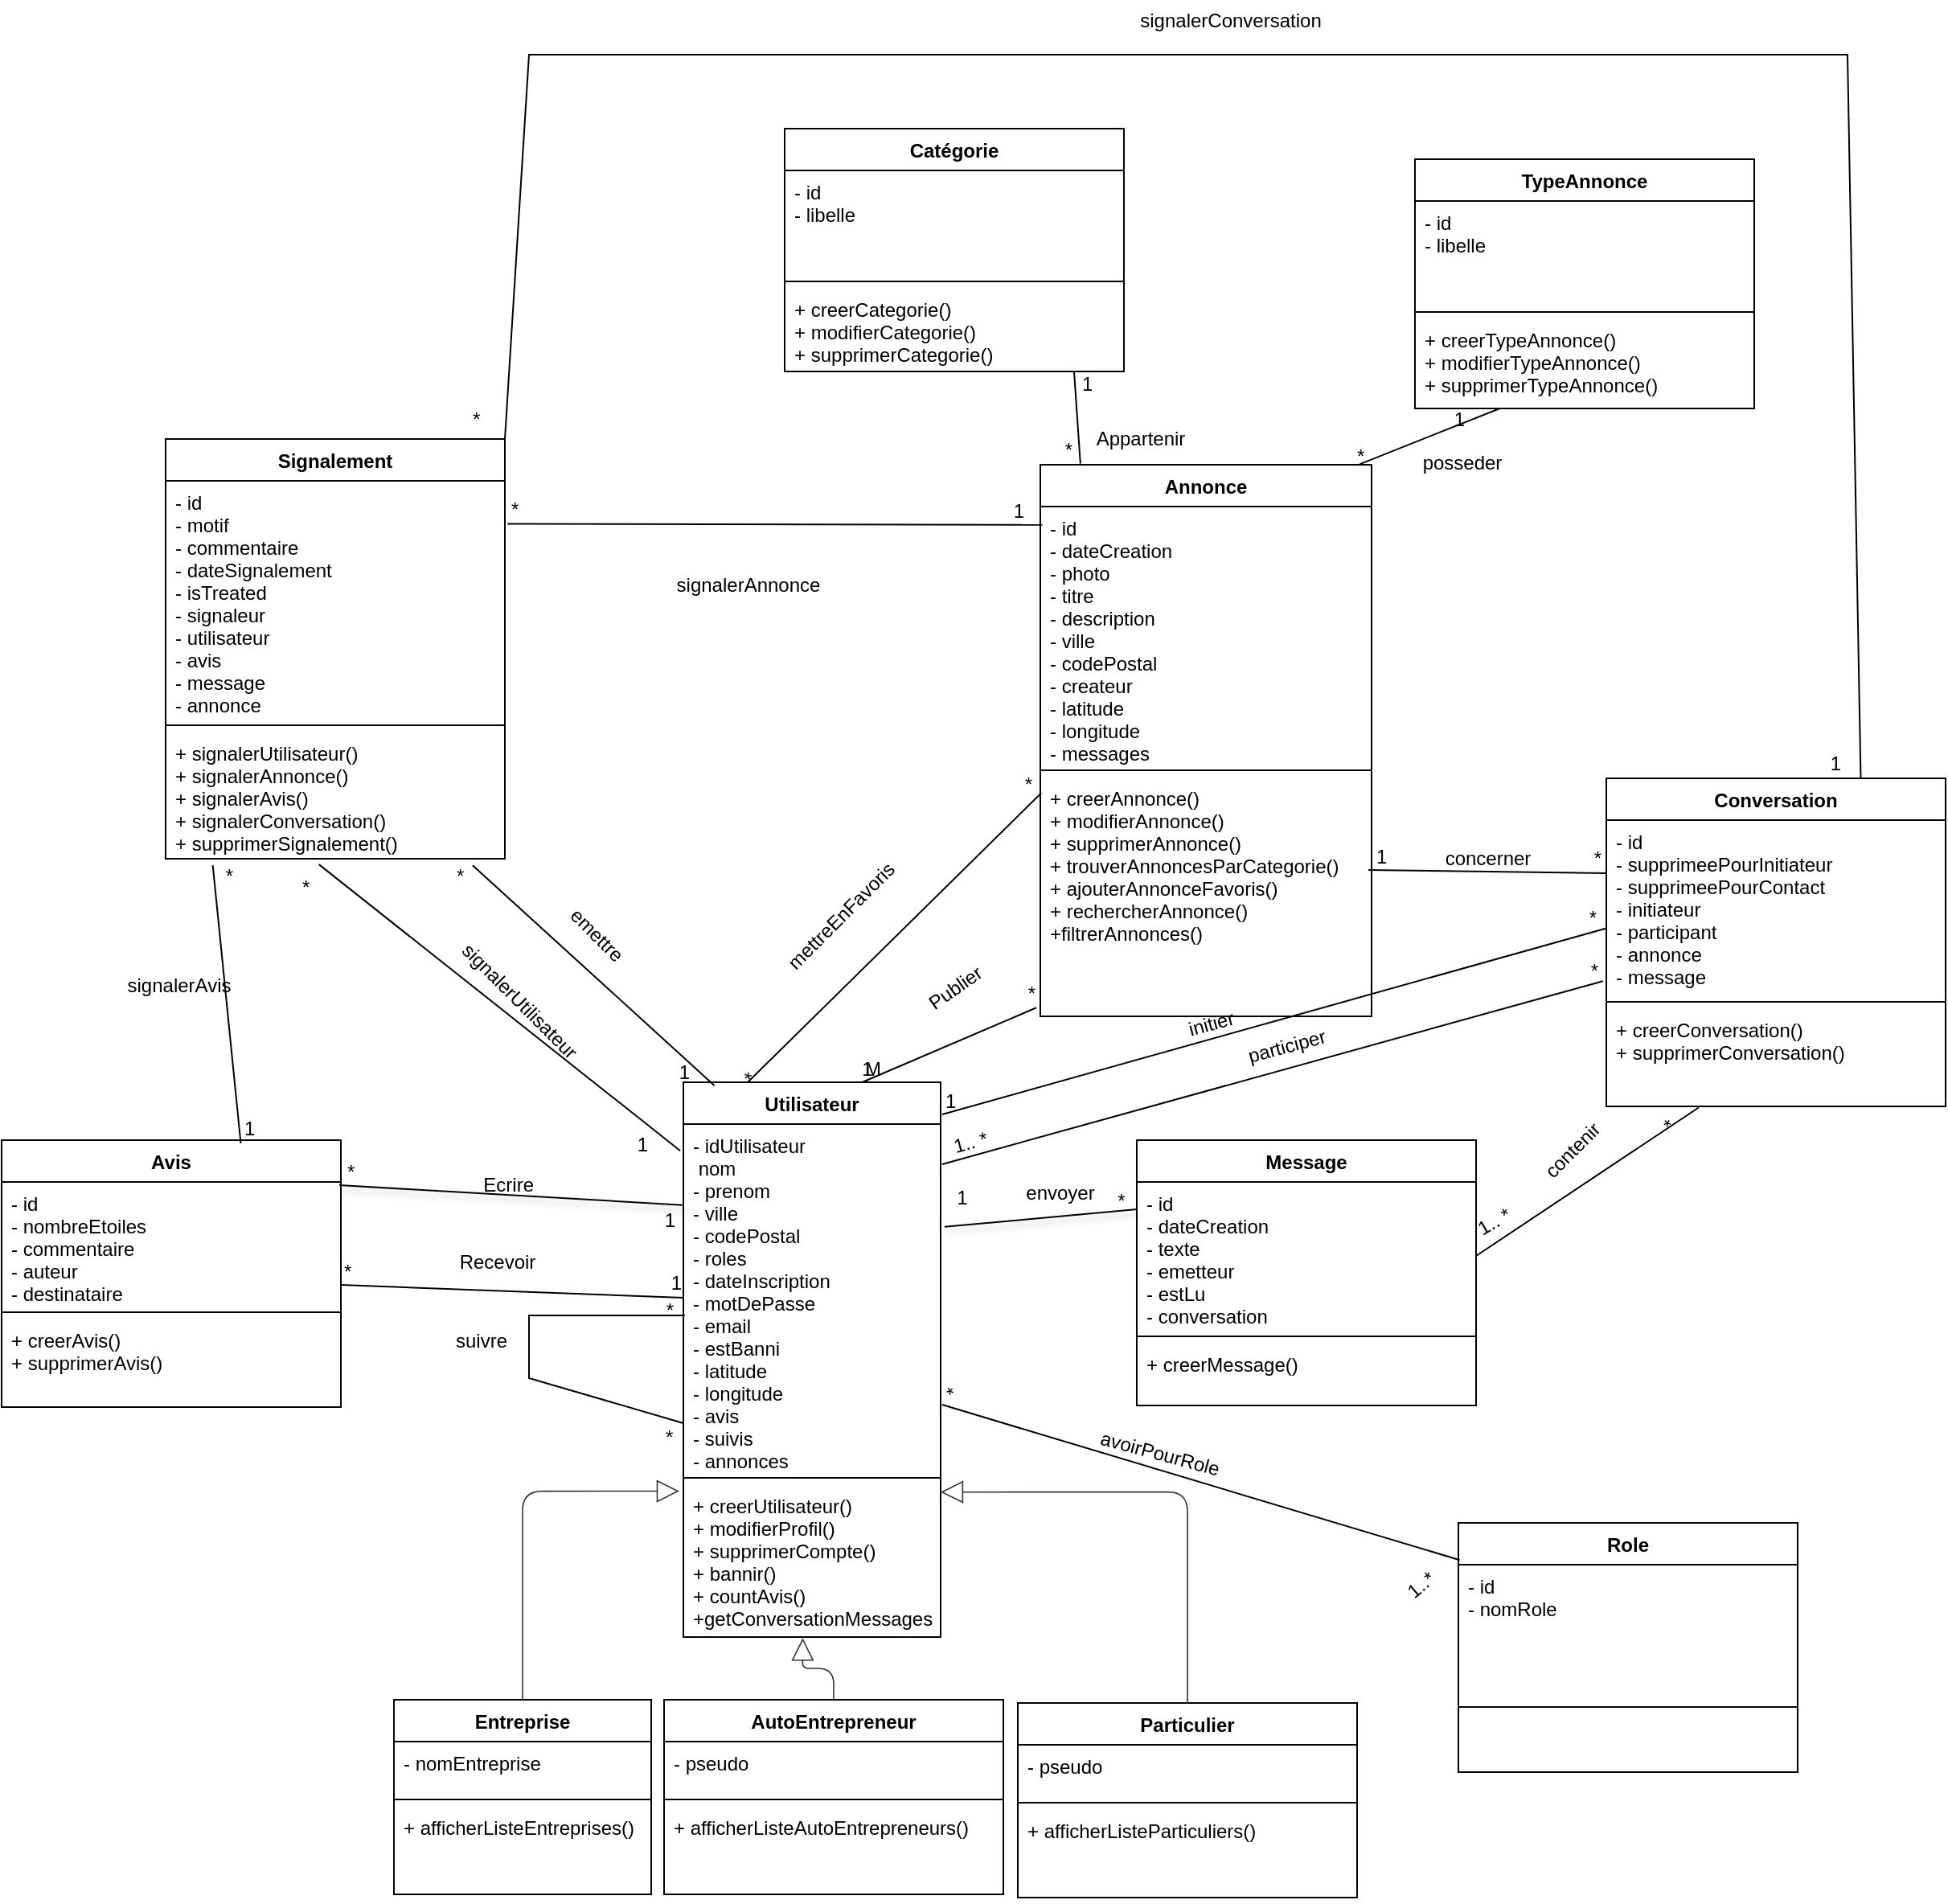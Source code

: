 <mxfile>
    <diagram id="vypRPxvibdBEtjW53fMj" name="Page-1">
        <mxGraphModel dx="1905" dy="1613" grid="0" gridSize="10" guides="1" tooltips="1" connect="1" arrows="1" fold="1" page="1" pageScale="1" pageWidth="850" pageHeight="1100" background="#FFFFFF" math="0" shadow="0">
            <root>
                <mxCell id="0"/>
                <mxCell id="1" parent="0"/>
                <mxCell id="2" value="Utilisateur&#10;" style="swimlane;fontStyle=1;align=center;verticalAlign=top;childLayout=stackLayout;horizontal=1;startSize=26;horizontalStack=0;resizeParent=1;resizeParentMax=0;resizeLast=0;collapsible=1;marginBottom=0;strokeColor=#000000;" parent="1" vertex="1">
                    <mxGeometry x="-34" y="172" width="160" height="345" as="geometry">
                        <mxRectangle x="119" y="166" width="94" height="26" as="alternateBounds"/>
                    </mxGeometry>
                </mxCell>
                <mxCell id="3" value="- idUtilisateur&#10; nom&#10;- prenom&#10;- ville&#10;- codePostal&#10;- roles&#10;- dateInscription&#10;- motDePasse&#10;- email&#10;- estBanni&#10;- latitude&#10;- longitude&#10;- avis&#10;- suivis&#10;- annonces" style="text;strokeColor=none;fillColor=none;align=left;verticalAlign=top;spacingLeft=4;spacingRight=4;overflow=hidden;rotatable=0;points=[[0,0.5],[1,0.5]];portConstraint=eastwest;fontColor=#000000;" parent="2" vertex="1">
                    <mxGeometry y="26" width="160" height="216" as="geometry"/>
                </mxCell>
                <mxCell id="4" value="" style="line;strokeWidth=1;fillColor=none;align=left;verticalAlign=middle;spacingTop=-1;spacingLeft=3;spacingRight=3;rotatable=0;labelPosition=right;points=[];portConstraint=eastwest;strokeColor=inherit;" parent="2" vertex="1">
                    <mxGeometry y="242" width="160" height="8" as="geometry"/>
                </mxCell>
                <mxCell id="5" value="+ creerUtilisateur()&#10;+ modifierProfil()&#10;+ supprimerCompte()&#10;+ bannir()&#10;+ countAvis()&#10;+getConversationMessages()" style="text;strokeColor=none;fillColor=none;align=left;verticalAlign=top;spacingLeft=4;spacingRight=4;overflow=hidden;rotatable=0;points=[[0,0.5],[1,0.5]];portConstraint=eastwest;fontColor=#000000;" parent="2" vertex="1">
                    <mxGeometry y="250" width="160" height="95" as="geometry"/>
                </mxCell>
                <mxCell id="6" value="Annonce" style="swimlane;fontStyle=1;align=center;verticalAlign=top;childLayout=stackLayout;horizontal=1;startSize=26;horizontalStack=0;resizeParent=1;resizeParentMax=0;resizeLast=0;collapsible=1;marginBottom=0;strokeColor=#000000;" parent="1" vertex="1">
                    <mxGeometry x="188" y="-212" width="206" height="343" as="geometry">
                        <mxRectangle x="119" y="166" width="94" height="26" as="alternateBounds"/>
                    </mxGeometry>
                </mxCell>
                <mxCell id="7" value="- id&#10;- dateCreation&#10;- photo&#10;- titre&#10;- description&#10;- ville&#10;- codePostal&#10;- createur&#10;- latitude&#10;- longitude&#10;- messages&#10;" style="text;strokeColor=none;fillColor=none;align=left;verticalAlign=top;spacingLeft=4;spacingRight=4;overflow=hidden;rotatable=0;points=[[0,0.5],[1,0.5]];portConstraint=eastwest;fontColor=#000000;" parent="6" vertex="1">
                    <mxGeometry y="26" width="206" height="160" as="geometry"/>
                </mxCell>
                <mxCell id="8" value="" style="line;strokeWidth=1;fillColor=none;align=left;verticalAlign=middle;spacingTop=-1;spacingLeft=3;spacingRight=3;rotatable=0;labelPosition=right;points=[];portConstraint=eastwest;strokeColor=inherit;" parent="6" vertex="1">
                    <mxGeometry y="186" width="206" height="8" as="geometry"/>
                </mxCell>
                <mxCell id="9" value="+ creerAnnonce()&#10;+ modifierAnnonce()&#10;+ supprimerAnnonce()&#10;+ trouverAnnoncesParCategorie()&#10;+ ajouterAnnonceFavoris()&#10;+ rechercherAnnonce()&#10;+filtrerAnnonces()" style="text;strokeColor=none;fillColor=none;align=left;verticalAlign=top;spacingLeft=4;spacingRight=4;overflow=hidden;rotatable=0;points=[[0,0.5],[1,0.5]];portConstraint=eastwest;fontColor=#000000;" parent="6" vertex="1">
                    <mxGeometry y="194" width="206" height="149" as="geometry"/>
                </mxCell>
                <mxCell id="11" value="Entreprise" style="swimlane;fontStyle=1;align=center;verticalAlign=top;childLayout=stackLayout;horizontal=1;startSize=26;horizontalStack=0;resizeParent=1;resizeParentMax=0;resizeLast=0;collapsible=1;marginBottom=0;strokeColor=#000000;" parent="1" vertex="1">
                    <mxGeometry x="-214" y="556" width="160" height="121" as="geometry">
                        <mxRectangle x="119" y="166" width="94" height="26" as="alternateBounds"/>
                    </mxGeometry>
                </mxCell>
                <mxCell id="12" value="- nomEntreprise" style="text;strokeColor=none;fillColor=none;align=left;verticalAlign=top;spacingLeft=4;spacingRight=4;overflow=hidden;rotatable=0;points=[[0,0.5],[1,0.5]];portConstraint=eastwest;fontColor=#000000;" parent="11" vertex="1">
                    <mxGeometry y="26" width="160" height="32" as="geometry"/>
                </mxCell>
                <mxCell id="13" value="" style="line;strokeWidth=1;fillColor=none;align=left;verticalAlign=middle;spacingTop=-1;spacingLeft=3;spacingRight=3;rotatable=0;labelPosition=right;points=[];portConstraint=eastwest;strokeColor=inherit;" parent="11" vertex="1">
                    <mxGeometry y="58" width="160" height="8" as="geometry"/>
                </mxCell>
                <mxCell id="14" value="+ afficherListeEntreprises()" style="text;strokeColor=none;fillColor=none;align=left;verticalAlign=top;spacingLeft=4;spacingRight=4;overflow=hidden;rotatable=0;points=[[0,0.5],[1,0.5]];portConstraint=eastwest;fontColor=#000000;" parent="11" vertex="1">
                    <mxGeometry y="66" width="160" height="55" as="geometry"/>
                </mxCell>
                <mxCell id="16" value="AutoEntrepreneur" style="swimlane;fontStyle=1;align=center;verticalAlign=top;childLayout=stackLayout;horizontal=1;startSize=26;horizontalStack=0;resizeParent=1;resizeParentMax=0;resizeLast=0;collapsible=1;marginBottom=0;strokeColor=#000000;" parent="1" vertex="1">
                    <mxGeometry x="-46" y="556" width="211" height="121" as="geometry">
                        <mxRectangle x="119" y="166" width="94" height="26" as="alternateBounds"/>
                    </mxGeometry>
                </mxCell>
                <mxCell id="17" value="- pseudo" style="text;strokeColor=none;fillColor=none;align=left;verticalAlign=top;spacingLeft=4;spacingRight=4;overflow=hidden;rotatable=0;points=[[0,0.5],[1,0.5]];portConstraint=eastwest;fontColor=#000000;" parent="16" vertex="1">
                    <mxGeometry y="26" width="211" height="32" as="geometry"/>
                </mxCell>
                <mxCell id="18" value="" style="line;strokeWidth=1;fillColor=none;align=left;verticalAlign=middle;spacingTop=-1;spacingLeft=3;spacingRight=3;rotatable=0;labelPosition=right;points=[];portConstraint=eastwest;strokeColor=inherit;" parent="16" vertex="1">
                    <mxGeometry y="58" width="211" height="8" as="geometry"/>
                </mxCell>
                <mxCell id="19" value="+ afficherListeAutoEntrepreneurs()" style="text;strokeColor=none;fillColor=none;align=left;verticalAlign=top;spacingLeft=4;spacingRight=4;overflow=hidden;rotatable=0;points=[[0,0.5],[1,0.5]];portConstraint=eastwest;fontColor=#000000;" parent="16" vertex="1">
                    <mxGeometry y="66" width="211" height="55" as="geometry"/>
                </mxCell>
                <mxCell id="20" value="Particulier" style="swimlane;fontStyle=1;align=center;verticalAlign=top;childLayout=stackLayout;horizontal=1;startSize=26;horizontalStack=0;resizeParent=1;resizeParentMax=0;resizeLast=0;collapsible=1;marginBottom=0;strokeColor=#000000;" parent="1" vertex="1">
                    <mxGeometry x="174" y="558" width="211" height="121" as="geometry">
                        <mxRectangle x="119" y="166" width="94" height="26" as="alternateBounds"/>
                    </mxGeometry>
                </mxCell>
                <mxCell id="21" value="- pseudo" style="text;strokeColor=none;fillColor=none;align=left;verticalAlign=top;spacingLeft=4;spacingRight=4;overflow=hidden;rotatable=0;points=[[0,0.5],[1,0.5]];portConstraint=eastwest;fontColor=#000000;" parent="20" vertex="1">
                    <mxGeometry y="26" width="211" height="32" as="geometry"/>
                </mxCell>
                <mxCell id="22" value="" style="line;strokeWidth=1;fillColor=none;align=left;verticalAlign=middle;spacingTop=-1;spacingLeft=3;spacingRight=3;rotatable=0;labelPosition=right;points=[];portConstraint=eastwest;strokeColor=inherit;" parent="20" vertex="1">
                    <mxGeometry y="58" width="211" height="8" as="geometry"/>
                </mxCell>
                <mxCell id="23" value="+ afficherListeParticuliers()" style="text;strokeColor=none;fillColor=none;align=left;verticalAlign=top;spacingLeft=4;spacingRight=4;overflow=hidden;rotatable=0;points=[[0,0.5],[1,0.5]];portConstraint=eastwest;fontColor=#000000;" parent="20" vertex="1">
                    <mxGeometry y="66" width="211" height="55" as="geometry"/>
                </mxCell>
                <mxCell id="24" value="Avis" style="swimlane;fontStyle=1;align=center;verticalAlign=top;childLayout=stackLayout;horizontal=1;startSize=26;horizontalStack=0;resizeParent=1;resizeParentMax=0;resizeLast=0;collapsible=1;marginBottom=0;strokeColor=#000000;" parent="1" vertex="1">
                    <mxGeometry x="-458" y="208" width="211" height="166" as="geometry">
                        <mxRectangle x="119" y="166" width="94" height="26" as="alternateBounds"/>
                    </mxGeometry>
                </mxCell>
                <mxCell id="25" value="- id&#10;- nombreEtoiles&#10;- commentaire&#10;- auteur&#10;- destinataire" style="text;strokeColor=none;fillColor=none;align=left;verticalAlign=top;spacingLeft=4;spacingRight=4;overflow=hidden;rotatable=0;points=[[0,0.5],[1,0.5]];portConstraint=eastwest;fontColor=#000000;" parent="24" vertex="1">
                    <mxGeometry y="26" width="211" height="77" as="geometry"/>
                </mxCell>
                <mxCell id="26" value="" style="line;strokeWidth=1;fillColor=none;align=left;verticalAlign=middle;spacingTop=-1;spacingLeft=3;spacingRight=3;rotatable=0;labelPosition=right;points=[];portConstraint=eastwest;strokeColor=inherit;" parent="24" vertex="1">
                    <mxGeometry y="103" width="211" height="8" as="geometry"/>
                </mxCell>
                <mxCell id="27" value="+ creerAvis()&#10;+ supprimerAvis()" style="text;strokeColor=none;fillColor=none;align=left;verticalAlign=top;spacingLeft=4;spacingRight=4;overflow=hidden;rotatable=0;points=[[0,0.5],[1,0.5]];portConstraint=eastwest;fontColor=#000000;" parent="24" vertex="1">
                    <mxGeometry y="111" width="211" height="55" as="geometry"/>
                </mxCell>
                <mxCell id="28" value="Conversation" style="swimlane;fontStyle=1;align=center;verticalAlign=top;childLayout=stackLayout;horizontal=1;startSize=26;horizontalStack=0;resizeParent=1;resizeParentMax=0;resizeLast=0;collapsible=1;marginBottom=0;strokeColor=#000000;" parent="1" vertex="1">
                    <mxGeometry x="540" y="-17" width="211" height="204" as="geometry">
                        <mxRectangle x="119" y="166" width="94" height="26" as="alternateBounds"/>
                    </mxGeometry>
                </mxCell>
                <mxCell id="29" value="- id&#10;- supprimeePourInitiateur&#10;- supprimeePourContact&#10;- initiateur&#10;- participant&#10;- annonce&#10;- message" style="text;strokeColor=none;fillColor=none;align=left;verticalAlign=top;spacingLeft=4;spacingRight=4;overflow=hidden;rotatable=0;points=[[0,0.5],[1,0.5]];portConstraint=eastwest;fontColor=#000000;" parent="28" vertex="1">
                    <mxGeometry y="26" width="211" height="109" as="geometry"/>
                </mxCell>
                <mxCell id="30" value="" style="line;strokeWidth=1;fillColor=none;align=left;verticalAlign=middle;spacingTop=-1;spacingLeft=3;spacingRight=3;rotatable=0;labelPosition=right;points=[];portConstraint=eastwest;strokeColor=inherit;" parent="28" vertex="1">
                    <mxGeometry y="135" width="211" height="8" as="geometry"/>
                </mxCell>
                <mxCell id="31" value="+ creerConversation()&#10;+ supprimerConversation()&#10;" style="text;strokeColor=none;fillColor=none;align=left;verticalAlign=top;spacingLeft=4;spacingRight=4;overflow=hidden;rotatable=0;points=[[0,0.5],[1,0.5]];portConstraint=eastwest;fontColor=#000000;" parent="28" vertex="1">
                    <mxGeometry y="143" width="211" height="61" as="geometry"/>
                </mxCell>
                <mxCell id="32" value="Message" style="swimlane;fontStyle=1;align=center;verticalAlign=top;childLayout=stackLayout;horizontal=1;startSize=26;horizontalStack=0;resizeParent=1;resizeParentMax=0;resizeLast=0;collapsible=1;marginBottom=0;strokeColor=#000000;" parent="1" vertex="1">
                    <mxGeometry x="248" y="208" width="211" height="165" as="geometry">
                        <mxRectangle x="119" y="166" width="94" height="26" as="alternateBounds"/>
                    </mxGeometry>
                </mxCell>
                <mxCell id="33" value="- id&#10;- dateCreation&#10;- texte&#10;- emetteur&#10;- estLu&#10;- conversation" style="text;strokeColor=none;fillColor=none;align=left;verticalAlign=top;spacingLeft=4;spacingRight=4;overflow=hidden;rotatable=0;points=[[0,0.5],[1,0.5]];portConstraint=eastwest;fontColor=#000000;" parent="32" vertex="1">
                    <mxGeometry y="26" width="211" height="92" as="geometry"/>
                </mxCell>
                <mxCell id="34" value="" style="line;strokeWidth=1;fillColor=none;align=left;verticalAlign=middle;spacingTop=-1;spacingLeft=3;spacingRight=3;rotatable=0;labelPosition=right;points=[];portConstraint=eastwest;strokeColor=inherit;" parent="32" vertex="1">
                    <mxGeometry y="118" width="211" height="8" as="geometry"/>
                </mxCell>
                <mxCell id="35" value="+ creerMessage()" style="text;strokeColor=none;fillColor=none;align=left;verticalAlign=top;spacingLeft=4;spacingRight=4;overflow=hidden;rotatable=0;points=[[0,0.5],[1,0.5]];portConstraint=eastwest;fontColor=#000000;" parent="32" vertex="1">
                    <mxGeometry y="126" width="211" height="39" as="geometry"/>
                </mxCell>
                <mxCell id="36" value="Signalement" style="swimlane;fontStyle=1;align=center;verticalAlign=top;childLayout=stackLayout;horizontal=1;startSize=26;horizontalStack=0;resizeParent=1;resizeParentMax=0;resizeLast=0;collapsible=1;marginBottom=0;strokeColor=#000000;" parent="1" vertex="1">
                    <mxGeometry x="-356" y="-228" width="211" height="261" as="geometry">
                        <mxRectangle x="119" y="166" width="94" height="26" as="alternateBounds"/>
                    </mxGeometry>
                </mxCell>
                <mxCell id="37" value="- id&#10;- motif&#10;- commentaire&#10;- dateSignalement&#10;- isTreated&#10;- signaleur&#10;- utilisateur &#10;- avis&#10;- message&#10;- annonce" style="text;strokeColor=none;fillColor=none;align=left;verticalAlign=top;spacingLeft=4;spacingRight=4;overflow=hidden;rotatable=0;points=[[0,0.5],[1,0.5]];portConstraint=eastwest;fontColor=#000000;" parent="36" vertex="1">
                    <mxGeometry y="26" width="211" height="148" as="geometry"/>
                </mxCell>
                <mxCell id="38" value="" style="line;strokeWidth=1;fillColor=none;align=left;verticalAlign=middle;spacingTop=-1;spacingLeft=3;spacingRight=3;rotatable=0;labelPosition=right;points=[];portConstraint=eastwest;strokeColor=inherit;" parent="36" vertex="1">
                    <mxGeometry y="174" width="211" height="8" as="geometry"/>
                </mxCell>
                <mxCell id="39" value="+ signalerUtilisateur()&#10;+ signalerAnnonce()&#10;+ signalerAvis()&#10;+ signalerConversation()&#10;+ supprimerSignalement()" style="text;strokeColor=none;fillColor=none;align=left;verticalAlign=top;spacingLeft=4;spacingRight=4;overflow=hidden;rotatable=0;points=[[0,0.5],[1,0.5]];portConstraint=eastwest;fontColor=#000000;" parent="36" vertex="1">
                    <mxGeometry y="182" width="211" height="79" as="geometry"/>
                </mxCell>
                <mxCell id="40" value="TypeAnnonce" style="swimlane;fontStyle=1;align=center;verticalAlign=top;childLayout=stackLayout;horizontal=1;startSize=26;horizontalStack=0;resizeParent=1;resizeParentMax=0;resizeLast=0;collapsible=1;marginBottom=0;strokeColor=#000000;" parent="1" vertex="1">
                    <mxGeometry x="421" y="-402" width="211" height="155" as="geometry">
                        <mxRectangle x="119" y="166" width="94" height="26" as="alternateBounds"/>
                    </mxGeometry>
                </mxCell>
                <mxCell id="41" value="- id&#10;- libelle&#10;" style="text;strokeColor=none;fillColor=none;align=left;verticalAlign=top;spacingLeft=4;spacingRight=4;overflow=hidden;rotatable=0;points=[[0,0.5],[1,0.5]];portConstraint=eastwest;fontColor=#000000;" parent="40" vertex="1">
                    <mxGeometry y="26" width="211" height="65" as="geometry"/>
                </mxCell>
                <mxCell id="42" value="" style="line;strokeWidth=1;fillColor=none;align=left;verticalAlign=middle;spacingTop=-1;spacingLeft=3;spacingRight=3;rotatable=0;labelPosition=right;points=[];portConstraint=eastwest;strokeColor=inherit;" parent="40" vertex="1">
                    <mxGeometry y="91" width="211" height="8" as="geometry"/>
                </mxCell>
                <mxCell id="43" value="+ creerTypeAnnonce()&#10;+ modifierTypeAnnonce()&#10;+ supprimerTypeAnnonce()" style="text;strokeColor=none;fillColor=none;align=left;verticalAlign=top;spacingLeft=4;spacingRight=4;overflow=hidden;rotatable=0;points=[[0,0.5],[1,0.5]];portConstraint=eastwest;fontColor=#000000;" parent="40" vertex="1">
                    <mxGeometry y="99" width="211" height="56" as="geometry"/>
                </mxCell>
                <mxCell id="44" value="Catégorie" style="swimlane;fontStyle=1;align=center;verticalAlign=top;childLayout=stackLayout;horizontal=1;startSize=26;horizontalStack=0;resizeParent=1;resizeParentMax=0;resizeLast=0;collapsible=1;marginBottom=0;strokeColor=#000000;" parent="1" vertex="1">
                    <mxGeometry x="29" y="-421" width="211" height="151" as="geometry">
                        <mxRectangle x="119" y="166" width="94" height="26" as="alternateBounds"/>
                    </mxGeometry>
                </mxCell>
                <mxCell id="45" value="- id&#10;- libelle&#10;" style="text;strokeColor=none;fillColor=none;align=left;verticalAlign=top;spacingLeft=4;spacingRight=4;overflow=hidden;rotatable=0;points=[[0,0.5],[1,0.5]];portConstraint=eastwest;fontColor=#000000;" parent="44" vertex="1">
                    <mxGeometry y="26" width="211" height="65" as="geometry"/>
                </mxCell>
                <mxCell id="46" value="" style="line;strokeWidth=1;fillColor=none;align=left;verticalAlign=middle;spacingTop=-1;spacingLeft=3;spacingRight=3;rotatable=0;labelPosition=right;points=[];portConstraint=eastwest;strokeColor=inherit;" parent="44" vertex="1">
                    <mxGeometry y="91" width="211" height="8" as="geometry"/>
                </mxCell>
                <mxCell id="47" value="+ creerCategorie()&#10;+ modifierCategorie()&#10;+ supprimerCategorie()" style="text;strokeColor=none;fillColor=none;align=left;verticalAlign=top;spacingLeft=4;spacingRight=4;overflow=hidden;rotatable=0;points=[[0,0.5],[1,0.5]];portConstraint=eastwest;fontColor=#000000;" parent="44" vertex="1">
                    <mxGeometry y="99" width="211" height="52" as="geometry"/>
                </mxCell>
                <mxCell id="58" value="" style="endArrow=none;html=1;rounded=0;align=center;verticalAlign=top;endFill=0;labelBackgroundColor=none;shadow=1;sketch=0;strokeColor=#000000;entryX=-0.01;entryY=0.401;entryDx=0;entryDy=0;entryPerimeter=0;" parent="1" edge="1">
                    <mxGeometry relative="1" as="geometry">
                        <mxPoint x="-248" y="236" as="sourcePoint"/>
                        <mxPoint x="-34.6" y="248.373" as="targetPoint"/>
                    </mxGeometry>
                </mxCell>
                <mxCell id="59" value="&lt;font color=&quot;#000000&quot;&gt;*&lt;/font&gt;" style="resizable=0;html=1;align=left;verticalAlign=bottom;labelBackgroundColor=none;" parent="58" connectable="0" vertex="1">
                    <mxGeometry x="-1" relative="1" as="geometry">
                        <mxPoint x="3" as="offset"/>
                    </mxGeometry>
                </mxCell>
                <mxCell id="60" value="" style="resizable=0;html=1;align=left;verticalAlign=top;labelBackgroundColor=none;" parent="58" connectable="0" vertex="1">
                    <mxGeometry x="-1" relative="1" as="geometry"/>
                </mxCell>
                <mxCell id="61" value="&lt;font color=&quot;#000000&quot;&gt;Ecrire&lt;/font&gt;" style="resizable=0;html=1;align=right;verticalAlign=bottom;labelBackgroundColor=none;" parent="58" connectable="0" vertex="1">
                    <mxGeometry x="1" relative="1" as="geometry">
                        <mxPoint x="-92" y="-4" as="offset"/>
                    </mxGeometry>
                </mxCell>
                <mxCell id="62" value="&lt;font color=&quot;#000000&quot;&gt;1&lt;/font&gt;" style="resizable=0;html=1;align=right;verticalAlign=top;labelBackgroundColor=none;" parent="58" connectable="0" vertex="1">
                    <mxGeometry x="1" relative="1" as="geometry">
                        <mxPoint x="-4" y="-4" as="offset"/>
                    </mxGeometry>
                </mxCell>
                <mxCell id="77" value="" style="endArrow=none;html=1;rounded=0;shadow=1;sketch=0;strokeColor=#000000;fontColor=#000000;exitX=1.015;exitY=0.296;exitDx=0;exitDy=0;exitPerimeter=0;" parent="1" source="3" edge="1">
                    <mxGeometry relative="1" as="geometry">
                        <mxPoint x="88" y="251" as="sourcePoint"/>
                        <mxPoint x="248" y="251" as="targetPoint"/>
                    </mxGeometry>
                </mxCell>
                <mxCell id="78" value="envoyer" style="text;html=1;align=center;verticalAlign=middle;resizable=0;points=[];autosize=1;strokeColor=none;fillColor=none;fontColor=#000000;" parent="1" vertex="1">
                    <mxGeometry x="169" y="228" width="61" height="26" as="geometry"/>
                </mxCell>
                <mxCell id="79" value="1" style="text;html=1;align=center;verticalAlign=middle;resizable=0;points=[];autosize=1;strokeColor=none;fillColor=none;fontColor=#000000;" parent="1" vertex="1">
                    <mxGeometry x="126" y="231" width="25" height="26" as="geometry"/>
                </mxCell>
                <mxCell id="80" value="*" style="text;html=1;align=center;verticalAlign=middle;resizable=0;points=[];autosize=1;strokeColor=none;fillColor=none;fontColor=#000000;" parent="1" vertex="1">
                    <mxGeometry x="226" y="233" width="23" height="26" as="geometry"/>
                </mxCell>
                <mxCell id="81" value="" style="endArrow=none;html=1;rounded=0;strokeColor=#000000;exitX=0.695;exitY=0;exitDx=0;exitDy=0;exitPerimeter=0;entryX=-0.012;entryY=0.964;entryDx=0;entryDy=0;entryPerimeter=0;" parent="1" source="2" target="9" edge="1">
                    <mxGeometry relative="1" as="geometry">
                        <mxPoint x="66" y="158" as="sourcePoint"/>
                        <mxPoint x="226" y="158" as="targetPoint"/>
                    </mxGeometry>
                </mxCell>
                <mxCell id="82" value="M" style="resizable=0;html=1;align=left;verticalAlign=bottom;" parent="81" connectable="0" vertex="1">
                    <mxGeometry x="-1" relative="1" as="geometry"/>
                </mxCell>
                <mxCell id="83" value="&lt;font color=&quot;#000000&quot;&gt;*&lt;/font&gt;" style="resizable=0;html=1;align=right;verticalAlign=bottom;" parent="81" connectable="0" vertex="1">
                    <mxGeometry x="1" relative="1" as="geometry"/>
                </mxCell>
                <mxCell id="84" value="&lt;font color=&quot;#000000&quot;&gt;1&lt;/font&gt;" style="text;html=1;align=center;verticalAlign=middle;resizable=0;points=[];autosize=1;strokeColor=none;fillColor=none;" parent="1" vertex="1">
                    <mxGeometry x="67" y="151" width="25" height="26" as="geometry"/>
                </mxCell>
                <mxCell id="85" value="Publier" style="text;html=1;align=center;verticalAlign=middle;resizable=0;points=[];autosize=1;strokeColor=none;fillColor=none;fontColor=#000000;rotation=-35;" parent="1" vertex="1">
                    <mxGeometry x="107" y="101" width="55" height="26" as="geometry"/>
                </mxCell>
                <mxCell id="86" value="" style="endArrow=none;html=1;rounded=0;strokeColor=#000000;fontColor=#000000;entryX=0.003;entryY=0.068;entryDx=0;entryDy=0;entryPerimeter=0;exitX=0.25;exitY=0;exitDx=0;exitDy=0;" parent="1" source="2" target="9" edge="1">
                    <mxGeometry relative="1" as="geometry">
                        <mxPoint x="-93" y="127" as="sourcePoint"/>
                        <mxPoint x="67" y="127" as="targetPoint"/>
                    </mxGeometry>
                </mxCell>
                <mxCell id="87" value="" style="resizable=0;html=1;align=left;verticalAlign=bottom;fontColor=#000000;" parent="86" connectable="0" vertex="1">
                    <mxGeometry x="-1" relative="1" as="geometry"/>
                </mxCell>
                <mxCell id="88" value="*" style="resizable=0;html=1;align=right;verticalAlign=bottom;fontColor=#000000;" parent="86" connectable="0" vertex="1">
                    <mxGeometry x="1" relative="1" as="geometry">
                        <mxPoint x="-5" y="3" as="offset"/>
                    </mxGeometry>
                </mxCell>
                <mxCell id="90" value="*" style="text;html=1;align=center;verticalAlign=middle;resizable=0;points=[];autosize=1;strokeColor=none;fillColor=none;fontColor=#000000;rotation=-60;" parent="1" vertex="1">
                    <mxGeometry x="-4" y="157" width="23" height="26" as="geometry"/>
                </mxCell>
                <mxCell id="91" value="mettreEnFavoris" style="text;html=1;align=center;verticalAlign=middle;resizable=0;points=[];autosize=1;strokeColor=none;fillColor=none;fontColor=#000000;rotation=-45;" parent="1" vertex="1">
                    <mxGeometry x="11" y="56" width="106" height="26" as="geometry"/>
                </mxCell>
                <mxCell id="92" value="" style="endArrow=none;html=1;rounded=0;strokeColor=#000000;fontColor=#000000;entryX=0.121;entryY=-0.002;entryDx=0;entryDy=0;entryPerimeter=0;exitX=0.853;exitY=1;exitDx=0;exitDy=0;exitPerimeter=0;" parent="1" source="47" target="6" edge="1">
                    <mxGeometry relative="1" as="geometry">
                        <mxPoint x="210" y="-235" as="sourcePoint"/>
                        <mxPoint x="256" y="-196" as="targetPoint"/>
                    </mxGeometry>
                </mxCell>
                <mxCell id="93" value="1" style="resizable=0;html=1;align=left;verticalAlign=bottom;fontColor=#000000;" parent="92" connectable="0" vertex="1">
                    <mxGeometry x="-1" relative="1" as="geometry">
                        <mxPoint x="3" y="16" as="offset"/>
                    </mxGeometry>
                </mxCell>
                <mxCell id="94" value="*" style="resizable=0;html=1;align=right;verticalAlign=bottom;fontColor=#000000;" parent="92" connectable="0" vertex="1">
                    <mxGeometry x="1" relative="1" as="geometry">
                        <mxPoint x="-4" as="offset"/>
                    </mxGeometry>
                </mxCell>
                <mxCell id="95" value="Appartenir" style="text;html=1;align=center;verticalAlign=middle;resizable=0;points=[];autosize=1;strokeColor=none;fillColor=none;fontColor=#000000;" parent="1" vertex="1">
                    <mxGeometry x="213" y="-241" width="73" height="26" as="geometry"/>
                </mxCell>
                <mxCell id="96" value="" style="endArrow=none;html=1;rounded=0;strokeColor=#000000;fontColor=#000000;exitX=0.964;exitY=-0.001;exitDx=0;exitDy=0;exitPerimeter=0;entryX=0.25;entryY=1;entryDx=0;entryDy=0;" parent="1" source="6" target="40" edge="1">
                    <mxGeometry relative="1" as="geometry">
                        <mxPoint x="306" y="-222" as="sourcePoint"/>
                        <mxPoint x="466" y="-222" as="targetPoint"/>
                    </mxGeometry>
                </mxCell>
                <mxCell id="97" value="*" style="resizable=0;html=1;align=left;verticalAlign=bottom;fontColor=#000000;" parent="96" connectable="0" vertex="1">
                    <mxGeometry x="-1" relative="1" as="geometry">
                        <mxPoint x="-4" y="4" as="offset"/>
                    </mxGeometry>
                </mxCell>
                <mxCell id="98" value="1" style="resizable=0;html=1;align=right;verticalAlign=bottom;fontColor=#000000;" parent="96" connectable="0" vertex="1">
                    <mxGeometry x="1" relative="1" as="geometry">
                        <mxPoint x="-21" y="16" as="offset"/>
                    </mxGeometry>
                </mxCell>
                <mxCell id="99" value="posseder" style="text;html=1;align=center;verticalAlign=middle;resizable=0;points=[];autosize=1;strokeColor=none;fillColor=none;fontColor=#000000;" parent="1" vertex="1">
                    <mxGeometry x="416" y="-226" width="67" height="26" as="geometry"/>
                </mxCell>
                <mxCell id="100" value="" style="endArrow=none;html=1;rounded=0;strokeColor=#000000;fontColor=#000000;" parent="1" edge="1">
                    <mxGeometry relative="1" as="geometry">
                        <mxPoint x="392" y="40" as="sourcePoint"/>
                        <mxPoint x="540" y="42" as="targetPoint"/>
                    </mxGeometry>
                </mxCell>
                <mxCell id="101" value="1" style="resizable=0;html=1;align=left;verticalAlign=bottom;fontColor=#000000;" parent="100" connectable="0" vertex="1">
                    <mxGeometry x="-1" relative="1" as="geometry">
                        <mxPoint x="3" as="offset"/>
                    </mxGeometry>
                </mxCell>
                <mxCell id="102" value="*" style="resizable=0;html=1;align=right;verticalAlign=bottom;fontColor=#000000;" parent="100" connectable="0" vertex="1">
                    <mxGeometry x="1" relative="1" as="geometry">
                        <mxPoint x="-2" as="offset"/>
                    </mxGeometry>
                </mxCell>
                <mxCell id="103" value="concerner" style="text;html=1;align=center;verticalAlign=middle;resizable=0;points=[];autosize=1;strokeColor=none;fillColor=none;fontColor=#000000;" parent="1" vertex="1">
                    <mxGeometry x="430" y="20" width="71" height="26" as="geometry"/>
                </mxCell>
                <mxCell id="104" value="" style="endArrow=none;html=1;rounded=0;strokeColor=#000000;fontColor=#000000;exitX=1;exitY=0;exitDx=0;exitDy=0;entryX=-0.002;entryY=0.691;entryDx=0;entryDy=0;entryPerimeter=0;" parent="1" edge="1">
                    <mxGeometry relative="1" as="geometry">
                        <mxPoint x="127" y="192" as="sourcePoint"/>
                        <mxPoint x="539.578" y="76.353" as="targetPoint"/>
                    </mxGeometry>
                </mxCell>
                <mxCell id="105" value="1" style="resizable=0;html=1;align=left;verticalAlign=bottom;fontColor=#000000;" parent="104" connectable="0" vertex="1">
                    <mxGeometry x="-1" relative="1" as="geometry"/>
                </mxCell>
                <mxCell id="106" value="*" style="resizable=0;html=1;align=right;verticalAlign=bottom;fontColor=#000000;" parent="104" connectable="0" vertex="1">
                    <mxGeometry x="1" relative="1" as="geometry">
                        <mxPoint x="-5" y="2" as="offset"/>
                    </mxGeometry>
                </mxCell>
                <mxCell id="107" value="initier" style="text;html=1;align=center;verticalAlign=middle;resizable=0;points=[];autosize=1;strokeColor=none;fillColor=none;fontColor=#000000;rotation=-15;" parent="1" vertex="1">
                    <mxGeometry x="270" y="123" width="47" height="26" as="geometry"/>
                </mxCell>
                <mxCell id="108" value="" style="endArrow=none;html=1;rounded=0;strokeColor=#000000;fontColor=#000000;entryX=-0.01;entryY=0.953;entryDx=0;entryDy=0;entryPerimeter=0;" parent="1" edge="1">
                    <mxGeometry relative="1" as="geometry">
                        <mxPoint x="127" y="223" as="sourcePoint"/>
                        <mxPoint x="537.89" y="109.099" as="targetPoint"/>
                    </mxGeometry>
                </mxCell>
                <mxCell id="109" value="1.. *" style="resizable=0;html=1;align=left;verticalAlign=bottom;fontColor=#000000;rotation=-15;" parent="108" connectable="0" vertex="1">
                    <mxGeometry x="-1" relative="1" as="geometry">
                        <mxPoint x="8" y="-2" as="offset"/>
                    </mxGeometry>
                </mxCell>
                <mxCell id="110" value="*" style="resizable=0;html=1;align=right;verticalAlign=bottom;fontColor=#000000;" parent="108" connectable="0" vertex="1">
                    <mxGeometry x="1" relative="1" as="geometry">
                        <mxPoint x="-3" y="2" as="offset"/>
                    </mxGeometry>
                </mxCell>
                <mxCell id="111" value="participer" style="text;html=1;align=center;verticalAlign=middle;resizable=0;points=[];autosize=1;strokeColor=none;fillColor=none;fontColor=#000000;rotation=-15;" parent="1" vertex="1">
                    <mxGeometry x="307" y="137" width="67" height="26" as="geometry"/>
                </mxCell>
                <mxCell id="112" value="" style="endArrow=none;html=1;rounded=0;strokeColor=#000000;fontColor=#000000;exitX=1;exitY=0.5;exitDx=0;exitDy=0;entryX=0.273;entryY=1.01;entryDx=0;entryDy=0;entryPerimeter=0;" parent="1" source="33" target="31" edge="1">
                    <mxGeometry relative="1" as="geometry">
                        <mxPoint x="419" y="167" as="sourcePoint"/>
                        <mxPoint x="579" y="167" as="targetPoint"/>
                    </mxGeometry>
                </mxCell>
                <mxCell id="113" value="1.. *" style="resizable=0;html=1;align=left;verticalAlign=bottom;fontColor=#000000;rotation=-30;" parent="112" connectable="0" vertex="1">
                    <mxGeometry x="-1" relative="1" as="geometry">
                        <mxPoint x="5" y="-8" as="offset"/>
                    </mxGeometry>
                </mxCell>
                <mxCell id="114" value="*" style="resizable=0;html=1;align=right;verticalAlign=bottom;fontColor=#000000;rotation=-40;" parent="112" connectable="0" vertex="1">
                    <mxGeometry x="1" relative="1" as="geometry">
                        <mxPoint x="-11" y="16" as="offset"/>
                    </mxGeometry>
                </mxCell>
                <mxCell id="115" value="contenir" style="text;html=1;align=center;verticalAlign=middle;resizable=0;points=[];autosize=1;strokeColor=none;fillColor=none;fontColor=#000000;rotation=-45;" parent="1" vertex="1">
                    <mxGeometry x="488" y="202" width="61" height="26" as="geometry"/>
                </mxCell>
                <mxCell id="116" value="" style="endArrow=none;html=1;rounded=0;strokeColor=#000000;fontColor=#000000;entryX=0.139;entryY=1.051;entryDx=0;entryDy=0;entryPerimeter=0;exitX=0.705;exitY=0.012;exitDx=0;exitDy=0;exitPerimeter=0;" parent="1" source="24" target="39" edge="1">
                    <mxGeometry relative="1" as="geometry">
                        <mxPoint x="-312" y="206" as="sourcePoint"/>
                        <mxPoint x="-268" y="131" as="targetPoint"/>
                    </mxGeometry>
                </mxCell>
                <mxCell id="117" value="1" style="resizable=0;html=1;align=left;verticalAlign=bottom;fontColor=#000000;" parent="116" connectable="0" vertex="1">
                    <mxGeometry x="-1" relative="1" as="geometry"/>
                </mxCell>
                <mxCell id="118" value="*" style="resizable=0;html=1;align=right;verticalAlign=bottom;fontColor=#000000;" parent="116" connectable="0" vertex="1">
                    <mxGeometry x="1" relative="1" as="geometry">
                        <mxPoint x="13" y="16" as="offset"/>
                    </mxGeometry>
                </mxCell>
                <mxCell id="119" value="signalerAvis" style="text;html=1;align=center;verticalAlign=middle;resizable=0;points=[];autosize=1;strokeColor=none;fillColor=none;fontColor=#000000;" parent="1" vertex="1">
                    <mxGeometry x="-389" y="99" width="82" height="26" as="geometry"/>
                </mxCell>
                <mxCell id="120" value="" style="endArrow=none;html=1;rounded=0;strokeColor=#000000;fontColor=#000000;entryX=0.121;entryY=0.006;entryDx=0;entryDy=0;entryPerimeter=0;exitX=0.905;exitY=1.052;exitDx=0;exitDy=0;exitPerimeter=0;" parent="1" source="39" target="2" edge="1">
                    <mxGeometry relative="1" as="geometry">
                        <mxPoint x="-232" y="83" as="sourcePoint"/>
                        <mxPoint x="-72" y="83" as="targetPoint"/>
                    </mxGeometry>
                </mxCell>
                <mxCell id="121" value="*" style="resizable=0;html=1;align=left;verticalAlign=bottom;fontColor=#000000;" parent="120" connectable="0" vertex="1">
                    <mxGeometry x="-1" relative="1" as="geometry">
                        <mxPoint x="-12" y="15" as="offset"/>
                    </mxGeometry>
                </mxCell>
                <mxCell id="122" value="1" style="resizable=0;html=1;align=right;verticalAlign=bottom;fontColor=#000000;" parent="120" connectable="0" vertex="1">
                    <mxGeometry x="1" relative="1" as="geometry">
                        <mxPoint x="-15" as="offset"/>
                    </mxGeometry>
                </mxCell>
                <mxCell id="123" value="emettre" style="text;html=1;align=center;verticalAlign=middle;resizable=0;points=[];autosize=1;strokeColor=none;fillColor=none;fontColor=#000000;rotation=45;" parent="1" vertex="1">
                    <mxGeometry x="-118" y="67" width="59" height="26" as="geometry"/>
                </mxCell>
                <mxCell id="124" value="" style="endArrow=none;html=1;rounded=0;strokeColor=#000000;fontColor=#000000;entryX=-0.012;entryY=0.077;entryDx=0;entryDy=0;entryPerimeter=0;exitX=0.452;exitY=1.045;exitDx=0;exitDy=0;exitPerimeter=0;" parent="1" source="39" target="3" edge="1">
                    <mxGeometry relative="1" as="geometry">
                        <mxPoint x="-266" y="75" as="sourcePoint"/>
                        <mxPoint x="-106" y="75" as="targetPoint"/>
                    </mxGeometry>
                </mxCell>
                <mxCell id="125" value="*" style="resizable=0;html=1;align=left;verticalAlign=bottom;fontColor=#000000;" parent="124" connectable="0" vertex="1">
                    <mxGeometry x="-1" relative="1" as="geometry">
                        <mxPoint x="-12" y="23" as="offset"/>
                    </mxGeometry>
                </mxCell>
                <mxCell id="126" value="1" style="resizable=0;html=1;align=right;verticalAlign=bottom;fontColor=#000000;" parent="124" connectable="0" vertex="1">
                    <mxGeometry x="1" relative="1" as="geometry">
                        <mxPoint x="-19" y="5" as="offset"/>
                    </mxGeometry>
                </mxCell>
                <mxCell id="127" value="signalerUtilisateur" style="text;html=1;align=center;verticalAlign=middle;resizable=0;points=[];autosize=1;strokeColor=none;fillColor=none;fontColor=#000000;rotation=45;" parent="1" vertex="1">
                    <mxGeometry x="-193" y="108" width="113" height="26" as="geometry"/>
                </mxCell>
                <mxCell id="128" value="" style="endArrow=none;html=1;rounded=0;strokeColor=#000000;fontColor=#000000;entryX=0.006;entryY=0.071;entryDx=0;entryDy=0;entryPerimeter=0;exitX=1.008;exitY=0.181;exitDx=0;exitDy=0;exitPerimeter=0;" parent="1" source="37" target="7" edge="1">
                    <mxGeometry relative="1" as="geometry">
                        <mxPoint x="-64" y="-68" as="sourcePoint"/>
                        <mxPoint x="96" y="-68" as="targetPoint"/>
                    </mxGeometry>
                </mxCell>
                <mxCell id="129" value="*" style="resizable=0;html=1;align=left;verticalAlign=bottom;fontColor=#000000;" parent="128" connectable="0" vertex="1">
                    <mxGeometry x="-1" relative="1" as="geometry"/>
                </mxCell>
                <mxCell id="130" value="1" style="resizable=0;html=1;align=right;verticalAlign=bottom;fontColor=#000000;" parent="128" connectable="0" vertex="1">
                    <mxGeometry x="1" relative="1" as="geometry">
                        <mxPoint x="-11" as="offset"/>
                    </mxGeometry>
                </mxCell>
                <mxCell id="131" value="signalerAnnonce" style="text;html=1;align=center;verticalAlign=middle;resizable=0;points=[];autosize=1;strokeColor=none;fillColor=none;fontColor=#000000;" parent="1" vertex="1">
                    <mxGeometry x="-48" y="-150" width="107" height="26" as="geometry"/>
                </mxCell>
                <mxCell id="132" value="" style="endArrow=none;html=1;rounded=0;strokeColor=#000000;fontColor=#000000;entryX=0.75;entryY=0;entryDx=0;entryDy=0;exitX=1;exitY=0;exitDx=0;exitDy=0;" parent="1" source="36" target="28" edge="1">
                    <mxGeometry relative="1" as="geometry">
                        <mxPoint x="672" y="-460" as="sourcePoint"/>
                        <mxPoint x="476" y="-166" as="targetPoint"/>
                        <Array as="points">
                            <mxPoint x="-130" y="-467"/>
                            <mxPoint x="690" y="-467"/>
                        </Array>
                    </mxGeometry>
                </mxCell>
                <mxCell id="133" value="*" style="resizable=0;html=1;align=left;verticalAlign=bottom;fontColor=#000000;" parent="132" connectable="0" vertex="1">
                    <mxGeometry x="-1" relative="1" as="geometry">
                        <mxPoint x="-22" y="-4" as="offset"/>
                    </mxGeometry>
                </mxCell>
                <mxCell id="134" value="1" style="resizable=0;html=1;align=right;verticalAlign=bottom;fontColor=#000000;" parent="132" connectable="0" vertex="1">
                    <mxGeometry x="1" relative="1" as="geometry">
                        <mxPoint x="-12" as="offset"/>
                    </mxGeometry>
                </mxCell>
                <mxCell id="135" value="signalerConversation" style="text;html=1;align=center;verticalAlign=middle;resizable=0;points=[];autosize=1;strokeColor=none;fillColor=none;fontColor=#000000;" parent="1" vertex="1">
                    <mxGeometry x="240" y="-501" width="131" height="26" as="geometry"/>
                </mxCell>
                <mxCell id="139" value="" style="endArrow=none;html=1;rounded=0;strokeColor=#000000;fontColor=#000000;exitX=0;exitY=0.861;exitDx=0;exitDy=0;exitPerimeter=0;" parent="1" source="3" edge="1">
                    <mxGeometry relative="1" as="geometry">
                        <mxPoint x="-33" y="362" as="sourcePoint"/>
                        <mxPoint x="-33" y="317" as="targetPoint"/>
                        <Array as="points">
                            <mxPoint x="-130" y="356"/>
                            <mxPoint x="-130" y="317"/>
                        </Array>
                    </mxGeometry>
                </mxCell>
                <mxCell id="140" value="*" style="resizable=0;html=1;align=left;verticalAlign=bottom;fontColor=#000000;" parent="139" connectable="0" vertex="1">
                    <mxGeometry x="-1" relative="1" as="geometry">
                        <mxPoint x="-13" y="18" as="offset"/>
                    </mxGeometry>
                </mxCell>
                <mxCell id="141" value="*" style="resizable=0;html=1;align=right;verticalAlign=bottom;fontColor=#000000;" parent="139" connectable="0" vertex="1">
                    <mxGeometry x="1" relative="1" as="geometry">
                        <mxPoint x="-7" y="5" as="offset"/>
                    </mxGeometry>
                </mxCell>
                <mxCell id="142" value="suivre" style="text;html=1;align=center;verticalAlign=middle;resizable=0;points=[];autosize=1;strokeColor=none;fillColor=none;fontColor=#000000;" parent="1" vertex="1">
                    <mxGeometry x="-185" y="320" width="50" height="26" as="geometry"/>
                </mxCell>
                <mxCell id="143" value="" style="endArrow=none;html=1;rounded=0;strokeColor=#000000;fontColor=#000000;entryX=0;entryY=0.5;entryDx=0;entryDy=0;" parent="1" target="3" edge="1">
                    <mxGeometry relative="1" as="geometry">
                        <mxPoint x="-247" y="298" as="sourcePoint"/>
                        <mxPoint x="-87" y="298" as="targetPoint"/>
                    </mxGeometry>
                </mxCell>
                <mxCell id="144" value="*" style="resizable=0;html=1;align=left;verticalAlign=bottom;fontColor=#000000;" parent="143" connectable="0" vertex="1">
                    <mxGeometry x="-1" relative="1" as="geometry"/>
                </mxCell>
                <mxCell id="145" value="1" style="resizable=0;html=1;align=right;verticalAlign=bottom;fontColor=#000000;" parent="143" connectable="0" vertex="1">
                    <mxGeometry x="1" relative="1" as="geometry"/>
                </mxCell>
                <mxCell id="146" value="&lt;font color=&quot;#000000&quot;&gt;Recevoir&lt;/font&gt;" style="text;html=1;align=center;verticalAlign=middle;resizable=0;points=[];autosize=1;strokeColor=none;fillColor=none;" parent="1" vertex="1">
                    <mxGeometry x="-183" y="271" width="65" height="26" as="geometry"/>
                </mxCell>
                <UserObject label="" lucidchartObjectId="XPeXDu1nLHze" id="147">
                    <mxCell style="html=1;jettySize=18;whiteSpace=wrap;fontSize=13;strokeColor=#333333;strokeOpacity=100;strokeWidth=0.8;rounded=1;arcSize=24;edgeStyle=orthogonalEdgeStyle;startArrow=none;endArrow=block;endFill=0;endSize=12;exitX=0.5;exitY=0;exitDx=0;exitDy=0;entryX=1;entryY=0.051;entryDx=0;entryDy=0;entryPerimeter=0;" parent="1" source="20" target="5" edge="1">
                        <mxGeometry width="100" height="100" relative="1" as="geometry">
                            <Array as="points"/>
                            <mxPoint x="346" y="451" as="sourcePoint"/>
                            <mxPoint x="421" y="451" as="targetPoint"/>
                        </mxGeometry>
                    </mxCell>
                </UserObject>
                <UserObject label="" lucidchartObjectId="XPeXDu1nLHze" id="148">
                    <mxCell style="html=1;jettySize=18;whiteSpace=wrap;fontSize=13;strokeColor=#333333;strokeOpacity=100;strokeWidth=0.8;rounded=1;arcSize=24;edgeStyle=orthogonalEdgeStyle;startArrow=none;endArrow=block;endFill=0;endSize=12;exitX=0.5;exitY=0;exitDx=0;exitDy=0;entryX=0.464;entryY=1.007;entryDx=0;entryDy=0;entryPerimeter=0;" parent="1" source="16" target="5" edge="1">
                        <mxGeometry width="100" height="100" relative="1" as="geometry">
                            <Array as="points"/>
                            <mxPoint x="67" y="504" as="sourcePoint"/>
                            <mxPoint x="142" y="504" as="targetPoint"/>
                        </mxGeometry>
                    </mxCell>
                </UserObject>
                <UserObject label="" lucidchartObjectId="XPeXDu1nLHze" id="149">
                    <mxCell style="html=1;jettySize=18;whiteSpace=wrap;fontSize=13;strokeColor=#333333;strokeOpacity=100;strokeWidth=0.8;rounded=1;arcSize=24;edgeStyle=orthogonalEdgeStyle;startArrow=none;endArrow=block;endFill=0;endSize=12;exitX=0.5;exitY=0;exitDx=0;exitDy=0;entryX=-0.016;entryY=0.045;entryDx=0;entryDy=0;entryPerimeter=0;" parent="1" source="11" target="5" edge="1">
                        <mxGeometry width="100" height="100" relative="1" as="geometry">
                            <Array as="points"/>
                            <mxPoint x="-121" y="484" as="sourcePoint"/>
                            <mxPoint x="-46" y="484" as="targetPoint"/>
                        </mxGeometry>
                    </mxCell>
                </UserObject>
                <mxCell id="150" value="Role" style="swimlane;fontStyle=1;align=center;verticalAlign=top;childLayout=stackLayout;horizontal=1;startSize=26;horizontalStack=0;resizeParent=1;resizeParentMax=0;resizeLast=0;collapsible=1;marginBottom=0;strokeColor=#000000;" parent="1" vertex="1">
                    <mxGeometry x="448" y="446" width="211" height="155" as="geometry">
                        <mxRectangle x="119" y="166" width="94" height="26" as="alternateBounds"/>
                    </mxGeometry>
                </mxCell>
                <mxCell id="151" value="- id&#10;- nomRole" style="text;strokeColor=none;fillColor=none;align=left;verticalAlign=top;spacingLeft=4;spacingRight=4;overflow=hidden;rotatable=0;points=[[0,0.5],[1,0.5]];portConstraint=eastwest;fontColor=#000000;" parent="150" vertex="1">
                    <mxGeometry y="26" width="211" height="48" as="geometry"/>
                </mxCell>
                <mxCell id="152" value="" style="line;strokeWidth=1;fillColor=none;align=left;verticalAlign=middle;spacingTop=-1;spacingLeft=3;spacingRight=3;rotatable=0;labelPosition=right;points=[];portConstraint=eastwest;strokeColor=inherit;" parent="150" vertex="1">
                    <mxGeometry y="74" width="211" height="81" as="geometry"/>
                </mxCell>
                <mxCell id="153" value="" style="endArrow=none;html=1;rounded=0;strokeColor=#000000;fontColor=#000000;exitX=1.006;exitY=0.808;exitDx=0;exitDy=0;entryX=0.004;entryY=0.149;entryDx=0;entryDy=0;entryPerimeter=0;exitPerimeter=0;" edge="1" parent="1" source="3" target="150">
                    <mxGeometry relative="1" as="geometry">
                        <mxPoint x="240" y="472.39" as="sourcePoint"/>
                        <mxPoint x="378.603" y="380.0" as="targetPoint"/>
                    </mxGeometry>
                </mxCell>
                <mxCell id="154" value="*" style="resizable=0;html=1;align=left;verticalAlign=bottom;fontColor=#000000;rotation=-30;" connectable="0" vertex="1" parent="153">
                    <mxGeometry x="-1" relative="1" as="geometry">
                        <mxPoint x="7" y="3" as="offset"/>
                    </mxGeometry>
                </mxCell>
                <mxCell id="155" value="1..*" style="resizable=0;html=1;align=right;verticalAlign=bottom;fontColor=#000000;rotation=-40;" connectable="0" vertex="1" parent="153">
                    <mxGeometry x="1" relative="1" as="geometry">
                        <mxPoint x="-11" y="16" as="offset"/>
                    </mxGeometry>
                </mxCell>
                <mxCell id="156" value="&lt;font color=&quot;#000000&quot;&gt;avoirPourRole&lt;/font&gt;" style="text;html=1;align=center;verticalAlign=middle;resizable=0;points=[];autosize=1;strokeColor=none;fillColor=none;rotation=15;" vertex="1" parent="1">
                    <mxGeometry x="215" y="390" width="94" height="26" as="geometry"/>
                </mxCell>
            </root>
        </mxGraphModel>
    </diagram>
</mxfile>